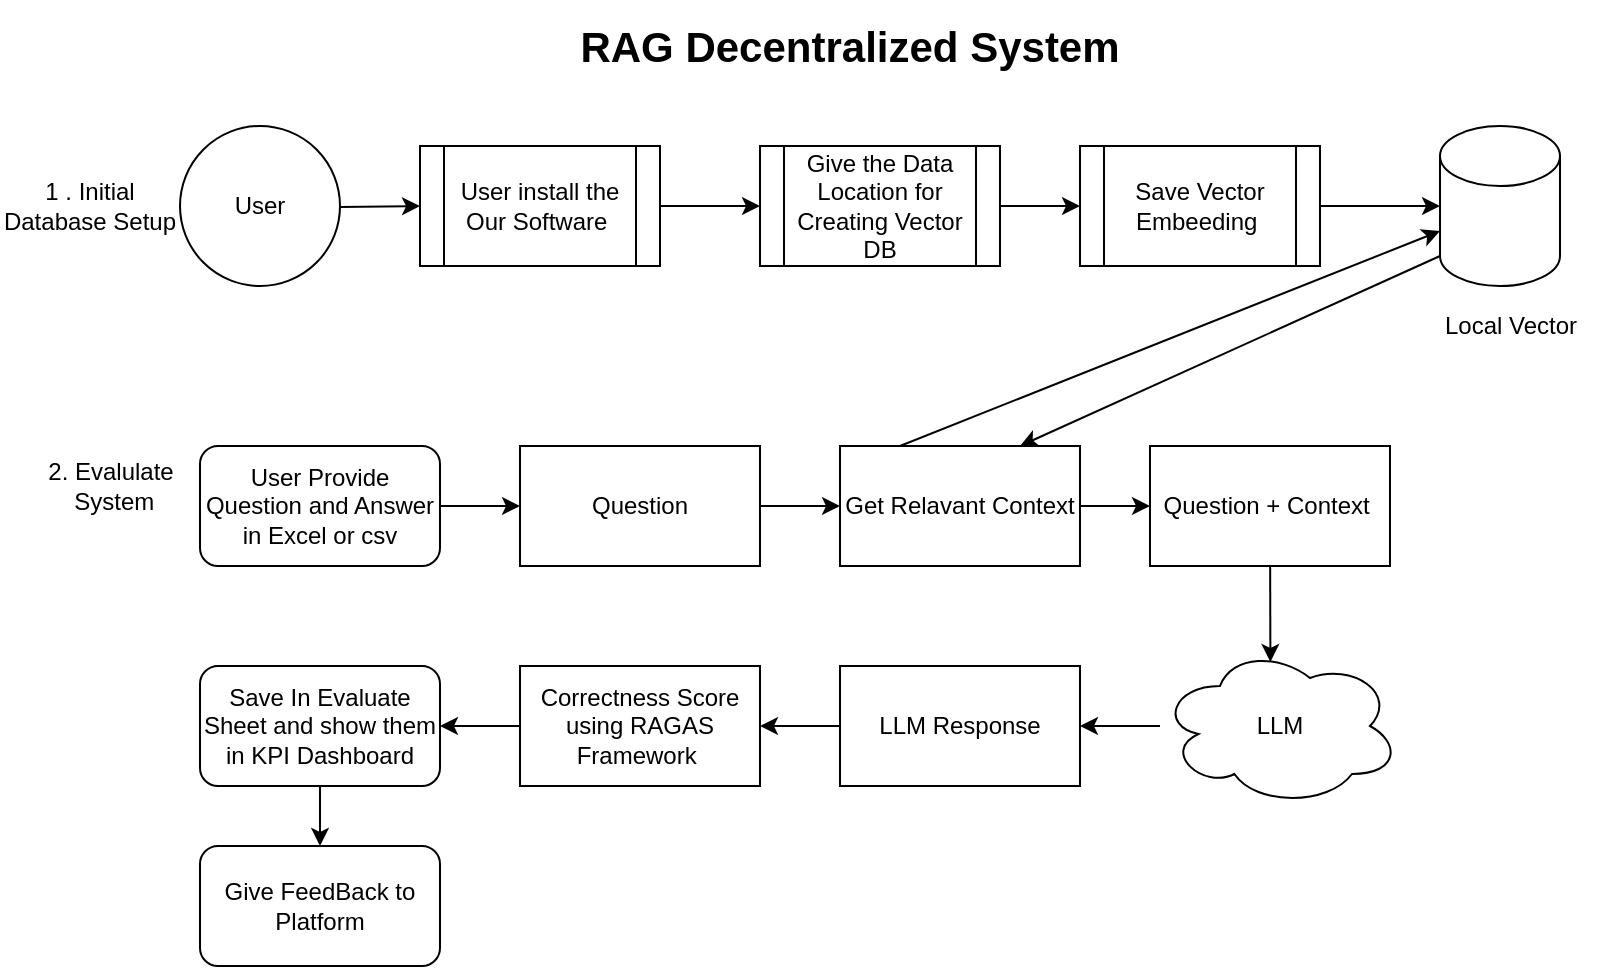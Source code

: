 <mxfile>
    <diagram id="QTuXeKHHwnC0Nvj3RcX8" name="RAG Decentralized">
        <mxGraphModel dx="722" dy="237" grid="0" gridSize="10" guides="1" tooltips="1" connect="1" arrows="1" fold="1" page="0" pageScale="1" pageWidth="850" pageHeight="1100" math="0" shadow="0">
            <root>
                <mxCell id="0"/>
                <mxCell id="1" parent="0"/>
                <mxCell id="vz62EqYZywwMSQRarwAM-5" style="edgeStyle=none;html=1;entryX=0;entryY=0.5;entryDx=0;entryDy=0;" parent="1" source="vz62EqYZywwMSQRarwAM-1" target="vz62EqYZywwMSQRarwAM-10" edge="1">
                    <mxGeometry relative="1" as="geometry">
                        <mxPoint x="260" y="180" as="targetPoint"/>
                    </mxGeometry>
                </mxCell>
                <mxCell id="vz62EqYZywwMSQRarwAM-1" value="User" style="ellipse;whiteSpace=wrap;html=1;aspect=fixed;" parent="1" vertex="1">
                    <mxGeometry x="100" y="140" width="80" height="80" as="geometry"/>
                </mxCell>
                <mxCell id="zdQJ3GTCQG3bpF3IqwRa-15" style="edgeStyle=none;html=1;exitX=0;exitY=1;exitDx=0;exitDy=-15;exitPerimeter=0;entryX=0.75;entryY=0;entryDx=0;entryDy=0;" parent="1" source="vz62EqYZywwMSQRarwAM-2" target="zdQJ3GTCQG3bpF3IqwRa-13" edge="1">
                    <mxGeometry relative="1" as="geometry"/>
                </mxCell>
                <mxCell id="vz62EqYZywwMSQRarwAM-2" value="" style="shape=cylinder3;whiteSpace=wrap;html=1;boundedLbl=1;backgroundOutline=1;size=15;" parent="1" vertex="1">
                    <mxGeometry x="730" y="140" width="60" height="80" as="geometry"/>
                </mxCell>
                <mxCell id="vz62EqYZywwMSQRarwAM-3" value="Local Vector" style="text;html=1;align=center;verticalAlign=middle;resizable=0;points=[];autosize=1;strokeColor=none;fillColor=none;" parent="1" vertex="1">
                    <mxGeometry x="720" y="225" width="90" height="30" as="geometry"/>
                </mxCell>
                <mxCell id="vz62EqYZywwMSQRarwAM-9" style="edgeStyle=none;html=1;entryX=0;entryY=0.5;entryDx=0;entryDy=0;exitX=1;exitY=0.5;exitDx=0;exitDy=0;" parent="1" source="vz62EqYZywwMSQRarwAM-10" target="vz62EqYZywwMSQRarwAM-8" edge="1">
                    <mxGeometry relative="1" as="geometry">
                        <mxPoint x="350" y="180" as="sourcePoint"/>
                    </mxGeometry>
                </mxCell>
                <mxCell id="vz62EqYZywwMSQRarwAM-13" style="edgeStyle=none;html=1;entryX=0;entryY=0.5;entryDx=0;entryDy=0;" parent="1" source="vz62EqYZywwMSQRarwAM-8" target="vz62EqYZywwMSQRarwAM-12" edge="1">
                    <mxGeometry relative="1" as="geometry"/>
                </mxCell>
                <mxCell id="vz62EqYZywwMSQRarwAM-8" value="Give the Data Location for Creating Vector DB" style="shape=process;whiteSpace=wrap;html=1;backgroundOutline=1;" parent="1" vertex="1">
                    <mxGeometry x="390" y="150" width="120" height="60" as="geometry"/>
                </mxCell>
                <mxCell id="vz62EqYZywwMSQRarwAM-10" value="&lt;span style=&quot;&quot;&gt;User install the Our Software&amp;nbsp;&lt;/span&gt;" style="shape=process;whiteSpace=wrap;html=1;backgroundOutline=1;" parent="1" vertex="1">
                    <mxGeometry x="220" y="150" width="120" height="60" as="geometry"/>
                </mxCell>
                <mxCell id="zdQJ3GTCQG3bpF3IqwRa-1" style="edgeStyle=none;html=1;entryX=0;entryY=0.5;entryDx=0;entryDy=0;entryPerimeter=0;" parent="1" source="vz62EqYZywwMSQRarwAM-12" target="vz62EqYZywwMSQRarwAM-2" edge="1">
                    <mxGeometry relative="1" as="geometry"/>
                </mxCell>
                <mxCell id="vz62EqYZywwMSQRarwAM-12" value="Save Vector Embeeding&amp;nbsp;" style="shape=process;whiteSpace=wrap;html=1;backgroundOutline=1;" parent="1" vertex="1">
                    <mxGeometry x="550" y="150" width="120" height="60" as="geometry"/>
                </mxCell>
                <mxCell id="zdQJ3GTCQG3bpF3IqwRa-2" value="1 . Initial Database Setup" style="text;html=1;strokeColor=none;fillColor=none;align=center;verticalAlign=middle;whiteSpace=wrap;rounded=0;" parent="1" vertex="1">
                    <mxGeometry x="10" y="165" width="90" height="30" as="geometry"/>
                </mxCell>
                <mxCell id="zdQJ3GTCQG3bpF3IqwRa-3" value="2. Evalulate&lt;br&gt;&amp;nbsp;System" style="text;html=1;align=center;verticalAlign=middle;resizable=0;points=[];autosize=1;strokeColor=none;fillColor=none;" parent="1" vertex="1">
                    <mxGeometry x="20" y="300" width="90" height="40" as="geometry"/>
                </mxCell>
                <mxCell id="zdQJ3GTCQG3bpF3IqwRa-9" style="edgeStyle=none;html=1;" parent="1" source="zdQJ3GTCQG3bpF3IqwRa-8" edge="1">
                    <mxGeometry relative="1" as="geometry">
                        <mxPoint x="270" y="330" as="targetPoint"/>
                    </mxGeometry>
                </mxCell>
                <mxCell id="zdQJ3GTCQG3bpF3IqwRa-8" value="User Provide Question and Answer in Excel or csv" style="rounded=1;whiteSpace=wrap;html=1;" parent="1" vertex="1">
                    <mxGeometry x="110" y="300" width="120" height="60" as="geometry"/>
                </mxCell>
                <mxCell id="zdQJ3GTCQG3bpF3IqwRa-14" style="edgeStyle=none;html=1;entryX=0;entryY=0.5;entryDx=0;entryDy=0;" parent="1" source="zdQJ3GTCQG3bpF3IqwRa-12" target="zdQJ3GTCQG3bpF3IqwRa-13" edge="1">
                    <mxGeometry relative="1" as="geometry"/>
                </mxCell>
                <mxCell id="zdQJ3GTCQG3bpF3IqwRa-12" value="Question" style="rounded=0;whiteSpace=wrap;html=1;" parent="1" vertex="1">
                    <mxGeometry x="270" y="300" width="120" height="60" as="geometry"/>
                </mxCell>
                <mxCell id="zdQJ3GTCQG3bpF3IqwRa-16" style="edgeStyle=none;html=1;exitX=0.25;exitY=0;exitDx=0;exitDy=0;entryX=0;entryY=0;entryDx=0;entryDy=52.5;entryPerimeter=0;" parent="1" source="zdQJ3GTCQG3bpF3IqwRa-13" target="vz62EqYZywwMSQRarwAM-2" edge="1">
                    <mxGeometry relative="1" as="geometry"/>
                </mxCell>
                <mxCell id="zdQJ3GTCQG3bpF3IqwRa-20" style="edgeStyle=none;html=1;entryX=0;entryY=0.5;entryDx=0;entryDy=0;" parent="1" source="zdQJ3GTCQG3bpF3IqwRa-13" target="zdQJ3GTCQG3bpF3IqwRa-19" edge="1">
                    <mxGeometry relative="1" as="geometry"/>
                </mxCell>
                <mxCell id="zdQJ3GTCQG3bpF3IqwRa-13" value="Get Relavant Context" style="rounded=0;whiteSpace=wrap;html=1;" parent="1" vertex="1">
                    <mxGeometry x="430" y="300" width="120" height="60" as="geometry"/>
                </mxCell>
                <mxCell id="zdQJ3GTCQG3bpF3IqwRa-22" style="edgeStyle=none;html=1;" parent="1" source="zdQJ3GTCQG3bpF3IqwRa-18" edge="1">
                    <mxGeometry relative="1" as="geometry">
                        <mxPoint x="550" y="440" as="targetPoint"/>
                    </mxGeometry>
                </mxCell>
                <mxCell id="zdQJ3GTCQG3bpF3IqwRa-18" value="LLM" style="ellipse;shape=cloud;whiteSpace=wrap;html=1;" parent="1" vertex="1">
                    <mxGeometry x="590" y="400" width="120" height="80" as="geometry"/>
                </mxCell>
                <mxCell id="zdQJ3GTCQG3bpF3IqwRa-21" style="edgeStyle=none;html=1;entryX=0.46;entryY=0.1;entryDx=0;entryDy=0;entryPerimeter=0;" parent="1" source="zdQJ3GTCQG3bpF3IqwRa-19" target="zdQJ3GTCQG3bpF3IqwRa-18" edge="1">
                    <mxGeometry relative="1" as="geometry"/>
                </mxCell>
                <mxCell id="zdQJ3GTCQG3bpF3IqwRa-19" value="Question + Context&amp;nbsp;" style="rounded=0;whiteSpace=wrap;html=1;" parent="1" vertex="1">
                    <mxGeometry x="585" y="300" width="120" height="60" as="geometry"/>
                </mxCell>
                <mxCell id="zdQJ3GTCQG3bpF3IqwRa-24" style="edgeStyle=none;html=1;entryX=1;entryY=0.5;entryDx=0;entryDy=0;" parent="1" source="zdQJ3GTCQG3bpF3IqwRa-23" target="zdQJ3GTCQG3bpF3IqwRa-25" edge="1">
                    <mxGeometry relative="1" as="geometry">
                        <mxPoint x="400" y="440" as="targetPoint"/>
                    </mxGeometry>
                </mxCell>
                <mxCell id="zdQJ3GTCQG3bpF3IqwRa-23" value="LLM Response" style="rounded=0;whiteSpace=wrap;html=1;" parent="1" vertex="1">
                    <mxGeometry x="430" y="410" width="120" height="60" as="geometry"/>
                </mxCell>
                <mxCell id="zdQJ3GTCQG3bpF3IqwRa-27" style="edgeStyle=none;html=1;exitX=0;exitY=0.5;exitDx=0;exitDy=0;entryX=1;entryY=0.5;entryDx=0;entryDy=0;" parent="1" source="zdQJ3GTCQG3bpF3IqwRa-25" target="zdQJ3GTCQG3bpF3IqwRa-26" edge="1">
                    <mxGeometry relative="1" as="geometry"/>
                </mxCell>
                <mxCell id="zdQJ3GTCQG3bpF3IqwRa-25" value="Correctness Score using RAGAS Framework&amp;nbsp;" style="rounded=0;whiteSpace=wrap;html=1;" parent="1" vertex="1">
                    <mxGeometry x="270" y="410" width="120" height="60" as="geometry"/>
                </mxCell>
                <mxCell id="zdQJ3GTCQG3bpF3IqwRa-29" style="edgeStyle=none;html=1;entryX=0.5;entryY=0;entryDx=0;entryDy=0;" parent="1" source="zdQJ3GTCQG3bpF3IqwRa-26" target="zdQJ3GTCQG3bpF3IqwRa-31" edge="1">
                    <mxGeometry relative="1" as="geometry">
                        <mxPoint x="170" y="506.4" as="targetPoint"/>
                    </mxGeometry>
                </mxCell>
                <mxCell id="zdQJ3GTCQG3bpF3IqwRa-26" value="Save In Evaluate Sheet and show them in KPI Dashboard" style="rounded=1;whiteSpace=wrap;html=1;" parent="1" vertex="1">
                    <mxGeometry x="110" y="410" width="120" height="60" as="geometry"/>
                </mxCell>
                <mxCell id="zdQJ3GTCQG3bpF3IqwRa-31" value="Give FeedBack to Platform" style="rounded=1;whiteSpace=wrap;html=1;" parent="1" vertex="1">
                    <mxGeometry x="110" y="500" width="120" height="60" as="geometry"/>
                </mxCell>
                <mxCell id="h4mmhkENNE4BwUfoV_CP-1" value="&lt;b&gt;RAG Decentralized System&lt;/b&gt;" style="text;html=1;strokeColor=none;fillColor=none;align=center;verticalAlign=middle;whiteSpace=wrap;rounded=0;labelBackgroundColor=default;fontSize=21;" parent="1" vertex="1">
                    <mxGeometry x="267" y="77" width="336" height="45" as="geometry"/>
                </mxCell>
            </root>
        </mxGraphModel>
    </diagram>
    <diagram id="W0rQa0zlwKArI2q0b6Wr" name="type of node">
        <mxGraphModel dx="722" dy="563" grid="0" gridSize="10" guides="1" tooltips="1" connect="1" arrows="1" fold="1" page="0" pageScale="1" pageWidth="850" pageHeight="1100" math="0" shadow="0">
            <root>
                <mxCell id="0"/>
                <mxCell id="1" parent="0"/>
                <mxCell id="JFxw0I-Zwgq-e7rg5Mr8-3" value="" style="edgeStyle=none;html=1;fontSize=21;fontColor=default;" parent="1" source="JFxw0I-Zwgq-e7rg5Mr8-1" target="JFxw0I-Zwgq-e7rg5Mr8-2" edge="1">
                    <mxGeometry relative="1" as="geometry"/>
                </mxCell>
                <mxCell id="JFxw0I-Zwgq-e7rg5Mr8-7" style="edgeStyle=none;html=1;exitX=0.75;exitY=1;exitDx=0;exitDy=0;entryX=0.353;entryY=0;entryDx=0;entryDy=0;entryPerimeter=0;fontSize=21;fontColor=default;" parent="1" source="JFxw0I-Zwgq-e7rg5Mr8-1" target="JFxw0I-Zwgq-e7rg5Mr8-5" edge="1">
                    <mxGeometry relative="1" as="geometry"/>
                </mxCell>
                <mxCell id="JFxw0I-Zwgq-e7rg5Mr8-1" value="Types of Node" style="rounded=0;whiteSpace=wrap;html=1;labelBackgroundColor=none;labelBorderColor=none;fontSize=21;fontColor=default;" parent="1" vertex="1">
                    <mxGeometry x="360" y="40" width="140" height="70" as="geometry"/>
                </mxCell>
                <mxCell id="JFxw0I-Zwgq-e7rg5Mr8-2" value="Data Node" style="whiteSpace=wrap;html=1;fontSize=21;rounded=0;labelBackgroundColor=none;labelBorderColor=none;" parent="1" vertex="1">
                    <mxGeometry x="220" y="160" width="120" height="60" as="geometry"/>
                </mxCell>
                <mxCell id="JFxw0I-Zwgq-e7rg5Mr8-5" value="Training Node" style="whiteSpace=wrap;html=1;fontSize=21;rounded=0;labelBackgroundColor=none;labelBorderColor=none;" parent="1" vertex="1">
                    <mxGeometry x="510" y="160" width="120" height="60" as="geometry"/>
                </mxCell>
            </root>
        </mxGraphModel>
    </diagram>
    <diagram id="cRAr8e-IKuX_W3Fj7rg3" name="communication">
        <mxGraphModel dx="722" dy="563" grid="1" gridSize="10" guides="1" tooltips="1" connect="1" arrows="1" fold="1" page="1" pageScale="1" pageWidth="850" pageHeight="1100" math="0" shadow="0">
            <root>
                <mxCell id="0"/>
                <mxCell id="1" parent="0"/>
                <mxCell id="qg8blu5Un7BhFj0fCh2t-1" value="List of Message" style="swimlane;fontStyle=0;childLayout=stackLayout;horizontal=1;startSize=30;horizontalStack=0;resizeParent=1;resizeParentMax=0;resizeLast=0;collapsible=1;marginBottom=0;whiteSpace=wrap;html=1;" parent="1" vertex="1">
                    <mxGeometry x="90" y="40" width="140" height="120" as="geometry"/>
                </mxCell>
                <mxCell id="qg8blu5Un7BhFj0fCh2t-2" value="Send" style="text;strokeColor=none;fillColor=none;align=left;verticalAlign=middle;spacingLeft=4;spacingRight=4;overflow=hidden;points=[[0,0.5],[1,0.5]];portConstraint=eastwest;rotatable=0;whiteSpace=wrap;html=1;" parent="qg8blu5Un7BhFj0fCh2t-1" vertex="1">
                    <mxGeometry y="30" width="140" height="30" as="geometry"/>
                </mxCell>
                <mxCell id="qg8blu5Un7BhFj0fCh2t-3" value="receive_request" style="text;strokeColor=none;fillColor=none;align=left;verticalAlign=middle;spacingLeft=4;spacingRight=4;overflow=hidden;points=[[0,0.5],[1,0.5]];portConstraint=eastwest;rotatable=0;whiteSpace=wrap;html=1;" parent="qg8blu5Un7BhFj0fCh2t-1" vertex="1">
                    <mxGeometry y="60" width="140" height="30" as="geometry"/>
                </mxCell>
                <mxCell id="qg8blu5Un7BhFj0fCh2t-4" value="Item 3" style="text;strokeColor=none;fillColor=none;align=left;verticalAlign=middle;spacingLeft=4;spacingRight=4;overflow=hidden;points=[[0,0.5],[1,0.5]];portConstraint=eastwest;rotatable=0;whiteSpace=wrap;html=1;" parent="qg8blu5Un7BhFj0fCh2t-1" vertex="1">
                    <mxGeometry y="90" width="140" height="30" as="geometry"/>
                </mxCell>
                <mxCell id="qg8blu5Un7BhFj0fCh2t-5" value="" style="shape=table;html=1;whiteSpace=wrap;startSize=0;container=1;collapsible=0;childLayout=tableLayout;columnLines=0;rowLines=0;" parent="1" vertex="1">
                    <mxGeometry x="290" y="40" width="180" height="120" as="geometry"/>
                </mxCell>
                <mxCell id="qg8blu5Un7BhFj0fCh2t-6" value="" style="shape=tableRow;horizontal=0;startSize=0;swimlaneHead=0;swimlaneBody=0;top=0;left=0;bottom=0;right=0;collapsible=0;dropTarget=0;fillColor=none;points=[[0,0.5],[1,0.5]];portConstraint=eastwest;" parent="qg8blu5Un7BhFj0fCh2t-5" vertex="1">
                    <mxGeometry width="180" height="40" as="geometry"/>
                </mxCell>
                <mxCell id="qg8blu5Un7BhFj0fCh2t-7" value="query" style="shape=partialRectangle;html=1;whiteSpace=wrap;connectable=0;fillColor=none;top=0;left=0;bottom=0;right=0;overflow=hidden;fontSize=12;" parent="qg8blu5Un7BhFj0fCh2t-6" vertex="1">
                    <mxGeometry width="60" height="40" as="geometry">
                        <mxRectangle width="60" height="40" as="alternateBounds"/>
                    </mxGeometry>
                </mxCell>
                <mxCell id="qg8blu5Un7BhFj0fCh2t-8" value="node_ip" style="shape=partialRectangle;html=1;whiteSpace=wrap;connectable=0;fillColor=none;top=0;left=0;bottom=0;right=0;overflow=hidden;fontSize=12;" parent="qg8blu5Un7BhFj0fCh2t-6" vertex="1">
                    <mxGeometry x="60" width="60" height="40" as="geometry">
                        <mxRectangle width="60" height="40" as="alternateBounds"/>
                    </mxGeometry>
                </mxCell>
                <mxCell id="qg8blu5Un7BhFj0fCh2t-9" value="Value 3" style="shape=partialRectangle;html=1;whiteSpace=wrap;connectable=0;fillColor=none;top=0;left=0;bottom=0;right=0;overflow=hidden;fontSize=12;" parent="qg8blu5Un7BhFj0fCh2t-6" vertex="1">
                    <mxGeometry x="120" width="60" height="40" as="geometry">
                        <mxRectangle width="60" height="40" as="alternateBounds"/>
                    </mxGeometry>
                </mxCell>
                <mxCell id="qg8blu5Un7BhFj0fCh2t-10" value="" style="shape=tableRow;horizontal=0;startSize=0;swimlaneHead=0;swimlaneBody=0;top=0;left=0;bottom=0;right=0;collapsible=0;dropTarget=0;fillColor=none;points=[[0,0.5],[1,0.5]];portConstraint=eastwest;" parent="qg8blu5Un7BhFj0fCh2t-5" vertex="1">
                    <mxGeometry y="40" width="180" height="40" as="geometry"/>
                </mxCell>
                <mxCell id="qg8blu5Un7BhFj0fCh2t-11" value="Value 4" style="shape=partialRectangle;html=1;whiteSpace=wrap;connectable=0;fillColor=none;top=0;left=0;bottom=0;right=0;overflow=hidden;fontSize=12;" parent="qg8blu5Un7BhFj0fCh2t-10" vertex="1">
                    <mxGeometry width="60" height="40" as="geometry">
                        <mxRectangle width="60" height="40" as="alternateBounds"/>
                    </mxGeometry>
                </mxCell>
                <mxCell id="qg8blu5Un7BhFj0fCh2t-12" value="Value 5" style="shape=partialRectangle;html=1;whiteSpace=wrap;connectable=0;fillColor=none;top=0;left=0;bottom=0;right=0;overflow=hidden;fontSize=12;" parent="qg8blu5Un7BhFj0fCh2t-10" vertex="1">
                    <mxGeometry x="60" width="60" height="40" as="geometry">
                        <mxRectangle width="60" height="40" as="alternateBounds"/>
                    </mxGeometry>
                </mxCell>
                <mxCell id="qg8blu5Un7BhFj0fCh2t-13" value="Value 6" style="shape=partialRectangle;html=1;whiteSpace=wrap;connectable=0;fillColor=none;top=0;left=0;bottom=0;right=0;overflow=hidden;fontSize=12;" parent="qg8blu5Un7BhFj0fCh2t-10" vertex="1">
                    <mxGeometry x="120" width="60" height="40" as="geometry">
                        <mxRectangle width="60" height="40" as="alternateBounds"/>
                    </mxGeometry>
                </mxCell>
                <mxCell id="qg8blu5Un7BhFj0fCh2t-14" value="" style="shape=tableRow;horizontal=0;startSize=0;swimlaneHead=0;swimlaneBody=0;top=0;left=0;bottom=0;right=0;collapsible=0;dropTarget=0;fillColor=none;points=[[0,0.5],[1,0.5]];portConstraint=eastwest;" parent="qg8blu5Un7BhFj0fCh2t-5" vertex="1">
                    <mxGeometry y="80" width="180" height="40" as="geometry"/>
                </mxCell>
                <mxCell id="qg8blu5Un7BhFj0fCh2t-15" value="Value 7" style="shape=partialRectangle;html=1;whiteSpace=wrap;connectable=0;fillColor=none;top=0;left=0;bottom=0;right=0;overflow=hidden;fontSize=12;" parent="qg8blu5Un7BhFj0fCh2t-14" vertex="1">
                    <mxGeometry width="60" height="40" as="geometry">
                        <mxRectangle width="60" height="40" as="alternateBounds"/>
                    </mxGeometry>
                </mxCell>
                <mxCell id="qg8blu5Un7BhFj0fCh2t-16" value="Value 8" style="shape=partialRectangle;html=1;whiteSpace=wrap;connectable=0;fillColor=none;top=0;left=0;bottom=0;right=0;overflow=hidden;fontSize=12;" parent="qg8blu5Un7BhFj0fCh2t-14" vertex="1">
                    <mxGeometry x="60" width="60" height="40" as="geometry">
                        <mxRectangle width="60" height="40" as="alternateBounds"/>
                    </mxGeometry>
                </mxCell>
                <mxCell id="qg8blu5Un7BhFj0fCh2t-17" value="Value 9" style="shape=partialRectangle;html=1;whiteSpace=wrap;connectable=0;fillColor=none;top=0;left=0;bottom=0;right=0;overflow=hidden;fontSize=12;" parent="qg8blu5Un7BhFj0fCh2t-14" vertex="1">
                    <mxGeometry x="120" width="60" height="40" as="geometry">
                        <mxRectangle width="60" height="40" as="alternateBounds"/>
                    </mxGeometry>
                </mxCell>
            </root>
        </mxGraphModel>
    </diagram>
    <diagram id="q8XxfMpnBjDMExNd1DMb" name="System Component">
        <mxGraphModel dx="2605" dy="1408" grid="0" gridSize="10" guides="1" tooltips="1" connect="1" arrows="1" fold="1" page="0" pageScale="1" pageWidth="850" pageHeight="1100" math="0" shadow="0">
            <root>
                <mxCell id="0"/>
                <mxCell id="1" parent="0"/>
                <mxCell id="6mBRhykkJuLuQA3UPXTa-14" style="edgeStyle=none;html=1;entryX=0.5;entryY=0;entryDx=0;entryDy=0;fontSize=19;" parent="1" source="6mBRhykkJuLuQA3UPXTa-1" target="6mBRhykkJuLuQA3UPXTa-26" edge="1">
                    <mxGeometry relative="1" as="geometry">
                        <mxPoint x="-88.75" y="370" as="targetPoint"/>
                        <Array as="points">
                            <mxPoint x="-265" y="240"/>
                        </Array>
                    </mxGeometry>
                </mxCell>
                <mxCell id="6mBRhykkJuLuQA3UPXTa-1" value="" style="rounded=1;whiteSpace=wrap;html=1;" parent="1" vertex="1">
                    <mxGeometry x="150" y="80" width="550" height="330" as="geometry"/>
                </mxCell>
                <mxCell id="vQjPXFGmAozZImZGQckt-19" style="edgeStyle=none;html=1;exitX=1;exitY=0.5;exitDx=0;exitDy=0;entryX=0;entryY=0.5;entryDx=0;entryDy=0;" parent="1" source="vQjPXFGmAozZImZGQckt-2" target="vQjPXFGmAozZImZGQckt-4" edge="1">
                    <mxGeometry relative="1" as="geometry"/>
                </mxCell>
                <mxCell id="vQjPXFGmAozZImZGQckt-2" value="Node 2" style="ellipse;whiteSpace=wrap;html=1;aspect=fixed;fillColor=#60a917;fontColor=#ffffff;strokeColor=#2D7600;" parent="1" vertex="1">
                    <mxGeometry x="210" y="305" width="80" height="80" as="geometry"/>
                </mxCell>
                <mxCell id="vQjPXFGmAozZImZGQckt-3" style="edgeStyle=none;html=1;exitX=0.5;exitY=0;exitDx=0;exitDy=0;" parent="1" source="vQjPXFGmAozZImZGQckt-4" target="vQjPXFGmAozZImZGQckt-15" edge="1">
                    <mxGeometry relative="1" as="geometry">
                        <mxPoint x="491.5" y="165" as="targetPoint"/>
                    </mxGeometry>
                </mxCell>
                <mxCell id="vQjPXFGmAozZImZGQckt-4" value="Node 3" style="ellipse;whiteSpace=wrap;html=1;aspect=fixed;fillColor=#60a917;fontColor=#ffffff;strokeColor=#2D7600;" parent="1" vertex="1">
                    <mxGeometry x="575" y="305" width="80" height="80" as="geometry"/>
                </mxCell>
                <mxCell id="vQjPXFGmAozZImZGQckt-18" style="edgeStyle=none;html=1;exitX=0;exitY=1;exitDx=0;exitDy=0;entryX=0.5;entryY=0;entryDx=0;entryDy=0;" parent="1" source="vQjPXFGmAozZImZGQckt-15" target="vQjPXFGmAozZImZGQckt-2" edge="1">
                    <mxGeometry relative="1" as="geometry"/>
                </mxCell>
                <mxCell id="vQjPXFGmAozZImZGQckt-15" value="Node 1" style="ellipse;whiteSpace=wrap;html=1;aspect=fixed;fillColor=#60a917;fontColor=#ffffff;strokeColor=#2D7600;" parent="1" vertex="1">
                    <mxGeometry x="375" y="140" width="80" height="80" as="geometry"/>
                </mxCell>
                <mxCell id="vQjPXFGmAozZImZGQckt-20" value="&lt;p style=&quot;box-sizing: border-box; font-size: 14px; line-height: 20px; margin-bottom: 18px; font-family: &amp;quot;Google Sans Text&amp;quot;, &amp;quot;Helvetica Neue&amp;quot;, sans-serif; color: rgb(226, 226, 229); text-align: start; background-color: rgb(26, 28, 30);&quot; class=&quot;ng-star-inserted&quot;&gt;&lt;br&gt;&lt;/p&gt;" style="text;html=1;align=center;verticalAlign=middle;resizable=0;points=[];autosize=1;strokeColor=none;fillColor=none;" parent="1" vertex="1">
                    <mxGeometry x="355" y="435" width="20" height="70" as="geometry"/>
                </mxCell>
                <mxCell id="6mBRhykkJuLuQA3UPXTa-2" value="&lt;font style=&quot;font-size: 19px;&quot;&gt;Data Node(Local RAG)&lt;/font&gt;" style="text;html=1;align=center;verticalAlign=middle;resizable=0;points=[];autosize=1;strokeColor=none;fillColor=none;" parent="1" vertex="1">
                    <mxGeometry x="305" y="90" width="220" height="40" as="geometry"/>
                </mxCell>
                <mxCell id="6mBRhykkJuLuQA3UPXTa-12" style="edgeStyle=none;html=1;exitX=0;exitY=0.5;exitDx=0;exitDy=0;entryX=0.5;entryY=1;entryDx=0;entryDy=0;fontSize=19;" parent="1" source="6mBRhykkJuLuQA3UPXTa-3" target="6mBRhykkJuLuQA3UPXTa-26" edge="1">
                    <mxGeometry relative="1" as="geometry">
                        <mxPoint x="-90" y="680" as="targetPoint"/>
                        <Array as="points">
                            <mxPoint x="-265" y="865"/>
                        </Array>
                    </mxGeometry>
                </mxCell>
                <mxCell id="6mBRhykkJuLuQA3UPXTa-3" value="" style="rounded=1;whiteSpace=wrap;html=1;" parent="1" vertex="1">
                    <mxGeometry x="180.5" y="700" width="550" height="330" as="geometry"/>
                </mxCell>
                <mxCell id="6mBRhykkJuLuQA3UPXTa-4" style="edgeStyle=none;html=1;exitX=1;exitY=0.5;exitDx=0;exitDy=0;entryX=0;entryY=0.5;entryDx=0;entryDy=0;" parent="1" source="6mBRhykkJuLuQA3UPXTa-5" target="6mBRhykkJuLuQA3UPXTa-7" edge="1">
                    <mxGeometry relative="1" as="geometry"/>
                </mxCell>
                <mxCell id="6mBRhykkJuLuQA3UPXTa-5" value="Node 5" style="ellipse;whiteSpace=wrap;html=1;aspect=fixed;fillColor=#6a00ff;fontColor=#ffffff;strokeColor=#3700CC;" parent="1" vertex="1">
                    <mxGeometry x="240.5" y="925" width="80" height="80" as="geometry"/>
                </mxCell>
                <mxCell id="6mBRhykkJuLuQA3UPXTa-6" style="edgeStyle=none;html=1;exitX=0.5;exitY=0;exitDx=0;exitDy=0;" parent="1" source="6mBRhykkJuLuQA3UPXTa-7" target="6mBRhykkJuLuQA3UPXTa-9" edge="1">
                    <mxGeometry relative="1" as="geometry">
                        <mxPoint x="522" y="785" as="targetPoint"/>
                    </mxGeometry>
                </mxCell>
                <mxCell id="6mBRhykkJuLuQA3UPXTa-7" value="Node 6" style="ellipse;whiteSpace=wrap;html=1;aspect=fixed;fillColor=#6a00ff;fontColor=#ffffff;strokeColor=#3700CC;" parent="1" vertex="1">
                    <mxGeometry x="605.5" y="925" width="80" height="80" as="geometry"/>
                </mxCell>
                <mxCell id="6mBRhykkJuLuQA3UPXTa-8" style="edgeStyle=none;html=1;exitX=0;exitY=1;exitDx=0;exitDy=0;entryX=0.5;entryY=0;entryDx=0;entryDy=0;" parent="1" source="6mBRhykkJuLuQA3UPXTa-9" target="6mBRhykkJuLuQA3UPXTa-5" edge="1">
                    <mxGeometry relative="1" as="geometry"/>
                </mxCell>
                <mxCell id="6mBRhykkJuLuQA3UPXTa-9" value="Node 4" style="ellipse;whiteSpace=wrap;html=1;aspect=fixed;fillColor=#6a00ff;fontColor=#ffffff;strokeColor=#3700CC;" parent="1" vertex="1">
                    <mxGeometry x="405.5" y="760" width="80" height="80" as="geometry"/>
                </mxCell>
                <mxCell id="6mBRhykkJuLuQA3UPXTa-10" value="&lt;font style=&quot;font-size: 19px;&quot;&gt;Training Node(Fine Tune)&lt;/font&gt;" style="text;html=1;align=center;verticalAlign=middle;resizable=0;points=[];autosize=1;strokeColor=none;fillColor=none;" parent="1" vertex="1">
                    <mxGeometry x="335.5" y="710" width="240" height="40" as="geometry"/>
                </mxCell>
                <mxCell id="6mBRhykkJuLuQA3UPXTa-13" value="New Push Model&amp;nbsp;" style="text;html=1;align=center;verticalAlign=middle;resizable=0;points=[];autosize=1;strokeColor=none;fillColor=none;fontSize=19;rotation=0;" parent="1" vertex="1">
                    <mxGeometry x="-55" y="822" width="170" height="40" as="geometry"/>
                </mxCell>
                <mxCell id="6mBRhykkJuLuQA3UPXTa-15" value="Inference LLM" style="text;html=1;align=center;verticalAlign=middle;resizable=0;points=[];autosize=1;strokeColor=none;fillColor=none;fontSize=19;rotation=0;" parent="1" vertex="1">
                    <mxGeometry x="-35" y="200" width="140" height="40" as="geometry"/>
                </mxCell>
                <mxCell id="6mBRhykkJuLuQA3UPXTa-26" value="" style="rounded=1;whiteSpace=wrap;html=1;" parent="1" vertex="1">
                    <mxGeometry x="-540" y="370" width="550" height="330" as="geometry"/>
                </mxCell>
                <mxCell id="6mBRhykkJuLuQA3UPXTa-27" style="edgeStyle=none;html=1;exitX=1;exitY=0.5;exitDx=0;exitDy=0;entryX=0;entryY=0.5;entryDx=0;entryDy=0;" parent="1" source="6mBRhykkJuLuQA3UPXTa-28" target="6mBRhykkJuLuQA3UPXTa-30" edge="1">
                    <mxGeometry relative="1" as="geometry"/>
                </mxCell>
                <mxCell id="6mBRhykkJuLuQA3UPXTa-28" value="Node 8" style="ellipse;whiteSpace=wrap;html=1;aspect=fixed;fillColor=#1ba1e2;fontColor=#ffffff;strokeColor=#006EAF;" parent="1" vertex="1">
                    <mxGeometry x="-480" y="595" width="80" height="80" as="geometry"/>
                </mxCell>
                <mxCell id="6mBRhykkJuLuQA3UPXTa-29" style="edgeStyle=none;html=1;exitX=0.5;exitY=0;exitDx=0;exitDy=0;" parent="1" source="6mBRhykkJuLuQA3UPXTa-30" target="6mBRhykkJuLuQA3UPXTa-32" edge="1">
                    <mxGeometry relative="1" as="geometry">
                        <mxPoint x="-198.5" y="455" as="targetPoint"/>
                    </mxGeometry>
                </mxCell>
                <mxCell id="6mBRhykkJuLuQA3UPXTa-30" value="Node 9" style="ellipse;whiteSpace=wrap;html=1;aspect=fixed;fillColor=#1ba1e2;fontColor=#ffffff;strokeColor=#006EAF;" parent="1" vertex="1">
                    <mxGeometry x="-115" y="595" width="80" height="80" as="geometry"/>
                </mxCell>
                <mxCell id="6mBRhykkJuLuQA3UPXTa-31" style="edgeStyle=none;html=1;exitX=0;exitY=1;exitDx=0;exitDy=0;entryX=0.5;entryY=0;entryDx=0;entryDy=0;" parent="1" source="6mBRhykkJuLuQA3UPXTa-32" target="6mBRhykkJuLuQA3UPXTa-28" edge="1">
                    <mxGeometry relative="1" as="geometry"/>
                </mxCell>
                <mxCell id="6mBRhykkJuLuQA3UPXTa-32" value="Node 7" style="ellipse;whiteSpace=wrap;html=1;aspect=fixed;fillColor=#1ba1e2;fontColor=#ffffff;strokeColor=#006EAF;" parent="1" vertex="1">
                    <mxGeometry x="-315" y="430" width="80" height="80" as="geometry"/>
                </mxCell>
                <mxCell id="6mBRhykkJuLuQA3UPXTa-33" value="&lt;font style=&quot;font-size: 19px;&quot;&gt;LLM Node&lt;/font&gt;" style="text;html=1;align=center;verticalAlign=middle;resizable=0;points=[];autosize=1;strokeColor=none;fillColor=none;" parent="1" vertex="1">
                    <mxGeometry x="-330" y="380" width="110" height="40" as="geometry"/>
                </mxCell>
            </root>
        </mxGraphModel>
    </diagram>
    <diagram id="lSnb6qziTSy9BCmIeECZ" name="RAG">
        <mxGraphModel dx="1122" dy="237" grid="0" gridSize="10" guides="1" tooltips="1" connect="1" arrows="1" fold="1" page="0" pageScale="1" pageWidth="850" pageHeight="1100" math="0" shadow="0">
            <root>
                <mxCell id="0"/>
                <mxCell id="1" parent="0"/>
                <mxCell id="A5FFkPVDjF5swDsjYP88-14" value="" style="rounded=1;whiteSpace=wrap;html=1;fontSize=16;" parent="1" vertex="1">
                    <mxGeometry x="411" y="498" width="180" height="90" as="geometry"/>
                </mxCell>
                <mxCell id="ZecCLAwHOE5wMR8qMleY-2" style="edgeStyle=none;html=1;entryX=0.5;entryY=0;entryDx=0;entryDy=0;" parent="1" source="ZecCLAwHOE5wMR8qMleY-6" target="ZecCLAwHOE5wMR8qMleY-4" edge="1">
                    <mxGeometry relative="1" as="geometry">
                        <mxPoint x="200" y="425" as="targetPoint"/>
                    </mxGeometry>
                </mxCell>
                <mxCell id="ZecCLAwHOE5wMR8qMleY-20" style="edgeStyle=none;html=1;exitX=0.5;exitY=1;exitDx=0;exitDy=0;entryX=0.5;entryY=0;entryDx=0;entryDy=0;fontSize=19;" parent="1" source="ZecCLAwHOE5wMR8qMleY-4" target="ZecCLAwHOE5wMR8qMleY-19" edge="1">
                    <mxGeometry relative="1" as="geometry"/>
                </mxCell>
                <mxCell id="ZecCLAwHOE5wMR8qMleY-4" value="Query" style="rounded=1;whiteSpace=wrap;html=1;" parent="1" vertex="1">
                    <mxGeometry x="59" y="322.5" width="120" height="60" as="geometry"/>
                </mxCell>
                <mxCell id="ZecCLAwHOE5wMR8qMleY-5" value="" style="group" parent="1" vertex="1" connectable="0">
                    <mxGeometry x="91" y="197" width="50" height="90" as="geometry"/>
                </mxCell>
                <mxCell id="ZecCLAwHOE5wMR8qMleY-6" value="Actor" style="shape=umlActor;verticalLabelPosition=bottom;verticalAlign=top;html=1;outlineConnect=0;" parent="ZecCLAwHOE5wMR8qMleY-5" vertex="1">
                    <mxGeometry x="10" width="30" height="60" as="geometry"/>
                </mxCell>
                <mxCell id="ZecCLAwHOE5wMR8qMleY-7" value="User" style="text;html=1;align=center;verticalAlign=middle;resizable=0;points=[];autosize=1;strokeColor=#3700CC;fillColor=#6a00ff;fontColor=#ffffff;" parent="ZecCLAwHOE5wMR8qMleY-5" vertex="1">
                    <mxGeometry y="60" width="50" height="30" as="geometry"/>
                </mxCell>
                <mxCell id="ZecCLAwHOE5wMR8qMleY-30" style="edgeStyle=none;html=1;entryX=0.5;entryY=1;entryDx=0;entryDy=0;fontSize=19;" parent="1" source="ZecCLAwHOE5wMR8qMleY-9" target="ZecCLAwHOE5wMR8qMleY-15" edge="1">
                    <mxGeometry relative="1" as="geometry">
                        <Array as="points">
                            <mxPoint x="-64" y="810"/>
                        </Array>
                    </mxGeometry>
                </mxCell>
                <mxCell id="ZecCLAwHOE5wMR8qMleY-9" value="&lt;font color=&quot;#ffffff&quot;&gt;LLM&lt;/font&gt;" style="ellipse;shape=cloud;whiteSpace=wrap;html=1;fontSize=15;fontColor=#000000;fillColor=#fa6800;strokeColor=#C73500;" parent="1" vertex="1">
                    <mxGeometry x="59" y="770" width="120" height="80" as="geometry"/>
                </mxCell>
                <mxCell id="ZecCLAwHOE5wMR8qMleY-29" style="edgeStyle=none;html=1;exitX=0.5;exitY=1;exitDx=0;exitDy=0;entryX=0.498;entryY=0.105;entryDx=0;entryDy=0;entryPerimeter=0;fontSize=19;" parent="1" source="ZecCLAwHOE5wMR8qMleY-11" target="ZecCLAwHOE5wMR8qMleY-9" edge="1">
                    <mxGeometry relative="1" as="geometry"/>
                </mxCell>
                <mxCell id="ZecCLAwHOE5wMR8qMleY-11" value="&lt;font style=&quot;font-size: 12px;&quot;&gt;Query + context&lt;/font&gt;" style="rounded=1;whiteSpace=wrap;html=1;fontSize=15;fontColor=#FFFFFF;" parent="1" vertex="1">
                    <mxGeometry x="44" y="635" width="150" height="75" as="geometry"/>
                </mxCell>
                <mxCell id="ZecCLAwHOE5wMR8qMleY-31" style="edgeStyle=none;html=1;entryX=0;entryY=0.333;entryDx=0;entryDy=0;entryPerimeter=0;fontSize=19;" parent="1" source="ZecCLAwHOE5wMR8qMleY-15" target="ZecCLAwHOE5wMR8qMleY-6" edge="1">
                    <mxGeometry relative="1" as="geometry">
                        <Array as="points">
                            <mxPoint x="-64" y="219"/>
                        </Array>
                    </mxGeometry>
                </mxCell>
                <mxCell id="ZecCLAwHOE5wMR8qMleY-15" value="Result" style="rounded=1;whiteSpace=wrap;html=1;fontSize=12;fillColor=#0050ef;strokeColor=#001DBC;fontColor=#ffffff;" parent="1" vertex="1">
                    <mxGeometry x="-124" y="486" width="120" height="60" as="geometry"/>
                </mxCell>
                <mxCell id="ZecCLAwHOE5wMR8qMleY-21" style="edgeStyle=none;html=1;exitX=0.5;exitY=1;exitDx=0;exitDy=0;entryX=0.5;entryY=0;entryDx=0;entryDy=0;fontSize=19;" parent="1" source="ZecCLAwHOE5wMR8qMleY-19" target="ZecCLAwHOE5wMR8qMleY-22" edge="1">
                    <mxGeometry relative="1" as="geometry">
                        <mxPoint x="119" y="510" as="targetPoint"/>
                    </mxGeometry>
                </mxCell>
                <mxCell id="A5FFkPVDjF5swDsjYP88-21" style="edgeStyle=none;html=1;exitX=1;exitY=0.25;exitDx=0;exitDy=0;entryX=0;entryY=0;entryDx=0;entryDy=15;entryPerimeter=0;fontSize=14;" parent="1" source="ZecCLAwHOE5wMR8qMleY-19" target="A5FFkPVDjF5swDsjYP88-19" edge="1">
                    <mxGeometry relative="1" as="geometry"/>
                </mxCell>
                <mxCell id="ZecCLAwHOE5wMR8qMleY-19" value="&lt;span style=&quot;font-size: 12px;&quot;&gt;&amp;nbsp;get revelant Context from&amp;nbsp;&lt;/span&gt;&lt;br style=&quot;font-size: 12px;&quot;&gt;&lt;span style=&quot;font-size: 12px;&quot;&gt;local vector&lt;/span&gt;" style="rounded=1;whiteSpace=wrap;html=1;fontSize=15;fontColor=#FFFFFF;" parent="1" vertex="1">
                    <mxGeometry x="59" y="411" width="120" height="60" as="geometry"/>
                </mxCell>
                <mxCell id="ZecCLAwHOE5wMR8qMleY-28" style="edgeStyle=none;html=1;exitX=0.5;exitY=1;exitDx=0;exitDy=0;entryX=0.5;entryY=0;entryDx=0;entryDy=0;fontSize=19;" parent="1" source="ZecCLAwHOE5wMR8qMleY-22" target="ZecCLAwHOE5wMR8qMleY-11" edge="1">
                    <mxGeometry relative="1" as="geometry"/>
                </mxCell>
                <mxCell id="ZecCLAwHOE5wMR8qMleY-33" style="edgeStyle=none;html=1;fontSize=19;entryX=0;entryY=0.5;entryDx=0;entryDy=0;" parent="1" source="ZecCLAwHOE5wMR8qMleY-22" target="ZecCLAwHOE5wMR8qMleY-35" edge="1">
                    <mxGeometry relative="1" as="geometry">
                        <mxPoint x="328" y="548" as="targetPoint"/>
                    </mxGeometry>
                </mxCell>
                <mxCell id="ZecCLAwHOE5wMR8qMleY-22" value="&lt;font style=&quot;font-size: 14px;&quot;&gt;if score &amp;gt; 80%&amp;nbsp;&amp;nbsp;&lt;/font&gt;" style="rhombus;whiteSpace=wrap;html=1;fontSize=19;" parent="1" vertex="1">
                    <mxGeometry x="62" y="506" width="112.98" height="79" as="geometry"/>
                </mxCell>
                <mxCell id="ZecCLAwHOE5wMR8qMleY-32" value="yes" style="text;html=1;align=center;verticalAlign=middle;resizable=0;points=[];autosize=1;strokeColor=none;fillColor=none;fontSize=19;" parent="1" vertex="1">
                    <mxGeometry x="123" y="585" width="48" height="35" as="geometry"/>
                </mxCell>
                <mxCell id="A5FFkPVDjF5swDsjYP88-15" style="edgeStyle=none;html=1;entryX=0;entryY=0.5;entryDx=0;entryDy=0;fontSize=16;" parent="1" source="ZecCLAwHOE5wMR8qMleY-35" target="A5FFkPVDjF5swDsjYP88-14" edge="1">
                    <mxGeometry relative="1" as="geometry"/>
                </mxCell>
                <mxCell id="ZecCLAwHOE5wMR8qMleY-35" value="&lt;span style=&quot;color: rgb(240, 240, 240); font-size: 13px;&quot;&gt;send request to network&lt;/span&gt;" style="rounded=1;whiteSpace=wrap;html=1;fontSize=15;fontColor=#FFFFFF;" parent="1" vertex="1">
                    <mxGeometry x="246" y="513" width="120" height="60" as="geometry"/>
                </mxCell>
                <mxCell id="ZecCLAwHOE5wMR8qMleY-36" value="No" style="text;html=1;align=center;verticalAlign=middle;resizable=0;points=[];autosize=1;strokeColor=none;fillColor=none;fontSize=16;" parent="1" vertex="1">
                    <mxGeometry x="195" y="515" width="38" height="31" as="geometry"/>
                </mxCell>
                <mxCell id="A5FFkPVDjF5swDsjYP88-11" style="edgeStyle=none;html=1;exitX=1;exitY=1;exitDx=0;exitDy=0;entryX=0;entryY=0;entryDx=0;entryDy=0;fontSize=16;" parent="1" source="A5FFkPVDjF5swDsjYP88-8" target="A5FFkPVDjF5swDsjYP88-9" edge="1">
                    <mxGeometry relative="1" as="geometry"/>
                </mxCell>
                <mxCell id="A5FFkPVDjF5swDsjYP88-12" value="" style="edgeStyle=none;html=1;fontSize=16;" parent="1" source="A5FFkPVDjF5swDsjYP88-8" target="A5FFkPVDjF5swDsjYP88-10" edge="1">
                    <mxGeometry relative="1" as="geometry"/>
                </mxCell>
                <mxCell id="A5FFkPVDjF5swDsjYP88-8" value="" style="ellipse;whiteSpace=wrap;html=1;aspect=fixed;fontSize=16;fillColor=#60a917;fontColor=#ffffff;strokeColor=#2D7600;" parent="1" vertex="1">
                    <mxGeometry x="449" y="508.25" width="30" height="30" as="geometry"/>
                </mxCell>
                <mxCell id="A5FFkPVDjF5swDsjYP88-13" style="edgeStyle=none;html=1;entryX=0.5;entryY=1;entryDx=0;entryDy=0;fontSize=16;" parent="1" source="A5FFkPVDjF5swDsjYP88-9" target="A5FFkPVDjF5swDsjYP88-10" edge="1">
                    <mxGeometry relative="1" as="geometry"/>
                </mxCell>
                <mxCell id="A5FFkPVDjF5swDsjYP88-9" value="" style="ellipse;whiteSpace=wrap;html=1;aspect=fixed;fontSize=16;fillColor=#60a917;fontColor=#ffffff;strokeColor=#2D7600;" parent="1" vertex="1">
                    <mxGeometry x="479" y="547.75" width="30" height="30" as="geometry"/>
                </mxCell>
                <mxCell id="A5FFkPVDjF5swDsjYP88-10" value="" style="ellipse;whiteSpace=wrap;html=1;aspect=fixed;fontSize=16;fillColor=#60a917;fontColor=#ffffff;strokeColor=#2D7600;" parent="1" vertex="1">
                    <mxGeometry x="508" y="510.25" width="30" height="30" as="geometry"/>
                </mxCell>
                <mxCell id="A5FFkPVDjF5swDsjYP88-18" style="edgeStyle=none;html=1;entryX=1;entryY=0.5;entryDx=0;entryDy=0;fontSize=15;" parent="1" source="A5FFkPVDjF5swDsjYP88-17" target="ZecCLAwHOE5wMR8qMleY-11" edge="1">
                    <mxGeometry relative="1" as="geometry">
                        <Array as="points">
                            <mxPoint x="490" y="675"/>
                        </Array>
                    </mxGeometry>
                </mxCell>
                <mxCell id="A5FFkPVDjF5swDsjYP88-17" value="&lt;font style=&quot;font-size: 15px;&quot;&gt;Data Node Network&lt;/font&gt;" style="text;html=1;align=center;verticalAlign=middle;resizable=0;points=[];autosize=1;strokeColor=none;fillColor=none;fontSize=16;" parent="1" vertex="1">
                    <mxGeometry x="415" y="590" width="149" height="32" as="geometry"/>
                </mxCell>
                <mxCell id="A5FFkPVDjF5swDsjYP88-22" style="edgeStyle=none;html=1;exitX=0;exitY=1;exitDx=0;exitDy=-15;exitPerimeter=0;entryX=1;entryY=0.75;entryDx=0;entryDy=0;fontSize=14;" parent="1" source="A5FFkPVDjF5swDsjYP88-19" target="ZecCLAwHOE5wMR8qMleY-19" edge="1">
                    <mxGeometry relative="1" as="geometry"/>
                </mxCell>
                <mxCell id="A5FFkPVDjF5swDsjYP88-19" value="Vector DB" style="shape=cylinder3;whiteSpace=wrap;html=1;boundedLbl=1;backgroundOutline=1;size=15;fillColor=#6d8764;fontColor=#ffffff;strokeColor=#3A5431;" parent="1" vertex="1">
                    <mxGeometry x="224" y="412" width="75" height="58.5" as="geometry"/>
                </mxCell>
                <mxCell id="A5FFkPVDjF5swDsjYP88-23" value="Context" style="text;html=1;align=center;verticalAlign=middle;resizable=0;points=[];autosize=1;strokeColor=none;fillColor=none;fontSize=14;" parent="1" vertex="1">
                    <mxGeometry x="287" y="673" width="66" height="29" as="geometry"/>
                </mxCell>
            </root>
        </mxGraphModel>
    </diagram>
    <diagram id="3MEPakjI6QUC6RqEWWU3" name="Initial Network">
        <mxGraphModel dx="722" dy="237" grid="0" gridSize="10" guides="1" tooltips="1" connect="1" arrows="1" fold="1" page="0" pageScale="1" pageWidth="850" pageHeight="1100" math="0" shadow="0">
            <root>
                <mxCell id="0"/>
                <mxCell id="1" parent="0"/>
                <mxCell id="p8Q1ojuRPe2LX309I53n-17" value="" style="rounded=0;whiteSpace=wrap;html=1;" parent="1" vertex="1">
                    <mxGeometry x="110" y="50" width="410" height="330" as="geometry"/>
                </mxCell>
                <mxCell id="p8Q1ojuRPe2LX309I53n-1" value="" style="ellipse;whiteSpace=wrap;html=1;aspect=fixed;fillColor=#6a00ff;fontColor=#ffffff;strokeColor=#3700CC;" parent="1" vertex="1">
                    <mxGeometry x="130" y="210" width="80" height="80" as="geometry"/>
                </mxCell>
                <mxCell id="p8Q1ojuRPe2LX309I53n-13" style="edgeStyle=none;html=1;" parent="1" source="p8Q1ojuRPe2LX309I53n-2" target="p8Q1ojuRPe2LX309I53n-9" edge="1">
                    <mxGeometry relative="1" as="geometry"/>
                </mxCell>
                <mxCell id="p8Q1ojuRPe2LX309I53n-2" value="Training&amp;nbsp; Node" style="text;html=1;align=center;verticalAlign=middle;resizable=0;points=[];autosize=1;strokeColor=none;fillColor=none;" parent="1" vertex="1">
                    <mxGeometry x="120" y="235" width="100" height="30" as="geometry"/>
                </mxCell>
                <mxCell id="p8Q1ojuRPe2LX309I53n-9" value="" style="outlineConnect=0;dashed=0;verticalLabelPosition=bottom;verticalAlign=top;align=center;html=1;shape=mxgraph.aws3.mqtt_protocol;fillColor=#5294CF;gradientColor=none;" parent="1" vertex="1">
                    <mxGeometry x="340" y="215" width="63" height="70" as="geometry"/>
                </mxCell>
                <mxCell id="p8Q1ojuRPe2LX309I53n-10" value="&amp;nbsp;Comunication network" style="text;html=1;align=center;verticalAlign=middle;resizable=0;points=[];autosize=1;strokeColor=none;fillColor=none;" parent="1" vertex="1">
                    <mxGeometry x="296.5" y="290" width="150" height="30" as="geometry"/>
                </mxCell>
                <mxCell id="p8Q1ojuRPe2LX309I53n-16" style="edgeStyle=none;html=1;exitX=1;exitY=1;exitDx=0;exitDy=0;" parent="1" source="p8Q1ojuRPe2LX309I53n-14" target="p8Q1ojuRPe2LX309I53n-9" edge="1">
                    <mxGeometry relative="1" as="geometry"/>
                </mxCell>
                <mxCell id="p8Q1ojuRPe2LX309I53n-14" value="" style="ellipse;whiteSpace=wrap;html=1;aspect=fixed;fillColor=#1ba1e2;fontColor=#ffffff;strokeColor=#006EAF;" parent="1" vertex="1">
                    <mxGeometry x="210" y="60" width="80" height="80" as="geometry"/>
                </mxCell>
                <mxCell id="p8Q1ojuRPe2LX309I53n-15" value="LLM&amp;nbsp; Node" style="text;html=1;align=center;verticalAlign=middle;resizable=0;points=[];autosize=1;strokeColor=none;fillColor=none;" parent="1" vertex="1">
                    <mxGeometry x="210" y="85" width="80" height="30" as="geometry"/>
                </mxCell>
                <mxCell id="p8Q1ojuRPe2LX309I53n-18" value="&lt;font style=&quot;font-size: 18px;&quot;&gt;Initial Network&lt;/font&gt;" style="text;html=1;align=center;verticalAlign=middle;resizable=0;points=[];autosize=1;strokeColor=none;fillColor=none;" parent="1" vertex="1">
                    <mxGeometry x="235" y="338" width="131" height="34" as="geometry"/>
                </mxCell>
                <mxCell id="p8Q1ojuRPe2LX309I53n-19" value="" style="rounded=0;whiteSpace=wrap;html=1;" parent="1" vertex="1">
                    <mxGeometry x="23" y="550" width="380" height="330" as="geometry"/>
                </mxCell>
                <mxCell id="p8Q1ojuRPe2LX309I53n-58" style="edgeStyle=none;html=1;exitX=1;exitY=0;exitDx=0;exitDy=0;entryX=0.5;entryY=1;entryDx=0;entryDy=0;" parent="1" source="p8Q1ojuRPe2LX309I53n-20" target="p8Q1ojuRPe2LX309I53n-26" edge="1">
                    <mxGeometry relative="1" as="geometry"/>
                </mxCell>
                <mxCell id="p8Q1ojuRPe2LX309I53n-20" value="" style="ellipse;whiteSpace=wrap;html=1;aspect=fixed;fillColor=#6a00ff;fontColor=#ffffff;strokeColor=#3700CC;" parent="1" vertex="1">
                    <mxGeometry x="43" y="710" width="80" height="80" as="geometry"/>
                </mxCell>
                <mxCell id="p8Q1ojuRPe2LX309I53n-21" style="edgeStyle=none;html=1;" parent="1" source="p8Q1ojuRPe2LX309I53n-22" target="p8Q1ojuRPe2LX309I53n-23" edge="1">
                    <mxGeometry relative="1" as="geometry"/>
                </mxCell>
                <mxCell id="p8Q1ojuRPe2LX309I53n-22" value="Training&amp;nbsp; Node" style="text;html=1;align=center;verticalAlign=middle;resizable=0;points=[];autosize=1;strokeColor=none;fillColor=none;" parent="1" vertex="1">
                    <mxGeometry x="33" y="735" width="100" height="30" as="geometry"/>
                </mxCell>
                <mxCell id="p8Q1ojuRPe2LX309I53n-23" value="" style="outlineConnect=0;dashed=0;verticalLabelPosition=bottom;verticalAlign=top;align=center;html=1;shape=mxgraph.aws3.mqtt_protocol;fillColor=#5294CF;gradientColor=none;" parent="1" vertex="1">
                    <mxGeometry x="253" y="715" width="63" height="70" as="geometry"/>
                </mxCell>
                <mxCell id="p8Q1ojuRPe2LX309I53n-24" value="&amp;nbsp;Comunication network" style="text;html=1;align=center;verticalAlign=middle;resizable=0;points=[];autosize=1;strokeColor=none;fillColor=none;" parent="1" vertex="1">
                    <mxGeometry x="209.5" y="790" width="150" height="30" as="geometry"/>
                </mxCell>
                <mxCell id="p8Q1ojuRPe2LX309I53n-25" style="edgeStyle=none;html=1;exitX=1;exitY=1;exitDx=0;exitDy=0;" parent="1" source="p8Q1ojuRPe2LX309I53n-26" target="p8Q1ojuRPe2LX309I53n-23" edge="1">
                    <mxGeometry relative="1" as="geometry"/>
                </mxCell>
                <mxCell id="p8Q1ojuRPe2LX309I53n-26" value="" style="ellipse;whiteSpace=wrap;html=1;aspect=fixed;fillColor=#1ba1e2;fontColor=#ffffff;strokeColor=#006EAF;" parent="1" vertex="1">
                    <mxGeometry x="123" y="560" width="80" height="80" as="geometry"/>
                </mxCell>
                <mxCell id="p8Q1ojuRPe2LX309I53n-27" value="LLM&amp;nbsp; Node" style="text;html=1;align=center;verticalAlign=middle;resizable=0;points=[];autosize=1;strokeColor=none;fillColor=none;" parent="1" vertex="1">
                    <mxGeometry x="123" y="585" width="80" height="30" as="geometry"/>
                </mxCell>
                <mxCell id="p8Q1ojuRPe2LX309I53n-30" style="edgeStyle=none;html=1;entryX=0.95;entryY=0.5;entryDx=0;entryDy=0;entryPerimeter=0;" parent="1" source="p8Q1ojuRPe2LX309I53n-29" target="p8Q1ojuRPe2LX309I53n-23" edge="1">
                    <mxGeometry relative="1" as="geometry"/>
                </mxCell>
                <mxCell id="p8Q1ojuRPe2LX309I53n-29" value="Node" style="ellipse;whiteSpace=wrap;html=1;aspect=fixed;fillColor=#60a917;fontColor=#ffffff;strokeColor=#2D7600;" parent="1" vertex="1">
                    <mxGeometry x="479" y="712" width="80" height="80" as="geometry"/>
                </mxCell>
                <mxCell id="p8Q1ojuRPe2LX309I53n-31" value="Join Request&amp;nbsp;" style="text;html=1;align=center;verticalAlign=middle;resizable=0;points=[];autosize=1;strokeColor=none;fillColor=none;" parent="1" vertex="1">
                    <mxGeometry x="370" y="710" width="100" height="30" as="geometry"/>
                </mxCell>
                <mxCell id="p8Q1ojuRPe2LX309I53n-44" value="" style="rounded=0;whiteSpace=wrap;html=1;" parent="1" vertex="1">
                    <mxGeometry x="742" y="552" width="432" height="330" as="geometry"/>
                </mxCell>
                <mxCell id="p8Q1ojuRPe2LX309I53n-59" style="edgeStyle=none;html=1;exitX=0.5;exitY=0;exitDx=0;exitDy=0;entryX=0;entryY=1;entryDx=0;entryDy=0;" parent="1" source="p8Q1ojuRPe2LX309I53n-45" target="p8Q1ojuRPe2LX309I53n-51" edge="1">
                    <mxGeometry relative="1" as="geometry"/>
                </mxCell>
                <mxCell id="p8Q1ojuRPe2LX309I53n-45" value="" style="ellipse;whiteSpace=wrap;html=1;aspect=fixed;fillColor=#6a00ff;fontColor=#ffffff;strokeColor=#3700CC;" parent="1" vertex="1">
                    <mxGeometry x="762" y="712" width="80" height="80" as="geometry"/>
                </mxCell>
                <mxCell id="p8Q1ojuRPe2LX309I53n-46" style="edgeStyle=none;html=1;" parent="1" source="p8Q1ojuRPe2LX309I53n-47" target="p8Q1ojuRPe2LX309I53n-48" edge="1">
                    <mxGeometry relative="1" as="geometry"/>
                </mxCell>
                <mxCell id="p8Q1ojuRPe2LX309I53n-47" value="Training&amp;nbsp; Node" style="text;html=1;align=center;verticalAlign=middle;resizable=0;points=[];autosize=1;strokeColor=none;fillColor=none;" parent="1" vertex="1">
                    <mxGeometry x="752" y="737" width="100" height="30" as="geometry"/>
                </mxCell>
                <mxCell id="p8Q1ojuRPe2LX309I53n-48" value="" style="outlineConnect=0;dashed=0;verticalLabelPosition=bottom;verticalAlign=top;align=center;html=1;shape=mxgraph.aws3.mqtt_protocol;fillColor=#5294CF;gradientColor=none;" parent="1" vertex="1">
                    <mxGeometry x="928.5" y="662" width="63" height="70" as="geometry"/>
                </mxCell>
                <mxCell id="p8Q1ojuRPe2LX309I53n-50" style="edgeStyle=none;html=1;exitX=1;exitY=1;exitDx=0;exitDy=0;" parent="1" source="p8Q1ojuRPe2LX309I53n-51" target="p8Q1ojuRPe2LX309I53n-48" edge="1">
                    <mxGeometry relative="1" as="geometry"/>
                </mxCell>
                <mxCell id="p8Q1ojuRPe2LX309I53n-51" value="" style="ellipse;whiteSpace=wrap;html=1;aspect=fixed;fillColor=#1ba1e2;fontColor=#ffffff;strokeColor=#006EAF;" parent="1" vertex="1">
                    <mxGeometry x="842" y="562" width="80" height="80" as="geometry"/>
                </mxCell>
                <mxCell id="p8Q1ojuRPe2LX309I53n-52" value="LLM&amp;nbsp; Node" style="text;html=1;align=center;verticalAlign=middle;resizable=0;points=[];autosize=1;strokeColor=none;fillColor=none;" parent="1" vertex="1">
                    <mxGeometry x="842" y="587" width="80" height="30" as="geometry"/>
                </mxCell>
                <mxCell id="p8Q1ojuRPe2LX309I53n-53" style="edgeStyle=none;html=1;entryX=0.95;entryY=0.5;entryDx=0;entryDy=0;entryPerimeter=0;" parent="1" source="p8Q1ojuRPe2LX309I53n-54" target="p8Q1ojuRPe2LX309I53n-48" edge="1">
                    <mxGeometry relative="1" as="geometry"/>
                </mxCell>
                <mxCell id="p8Q1ojuRPe2LX309I53n-60" style="edgeStyle=none;html=1;" parent="1" source="p8Q1ojuRPe2LX309I53n-54" target="p8Q1ojuRPe2LX309I53n-52" edge="1">
                    <mxGeometry relative="1" as="geometry"/>
                </mxCell>
                <mxCell id="p8Q1ojuRPe2LX309I53n-61" style="edgeStyle=none;html=1;exitX=0.5;exitY=1;exitDx=0;exitDy=0;entryX=1;entryY=1;entryDx=0;entryDy=0;" parent="1" source="p8Q1ojuRPe2LX309I53n-54" target="p8Q1ojuRPe2LX309I53n-45" edge="1">
                    <mxGeometry relative="1" as="geometry"/>
                </mxCell>
                <mxCell id="p8Q1ojuRPe2LX309I53n-54" value="Node" style="ellipse;whiteSpace=wrap;html=1;aspect=fixed;fillColor=#60a917;fontColor=#ffffff;strokeColor=#2D7600;" parent="1" vertex="1">
                    <mxGeometry x="1078.5" y="662" width="80" height="80" as="geometry"/>
                </mxCell>
                <mxCell id="p8Q1ojuRPe2LX309I53n-62" value="&lt;font style=&quot;font-size: 18px;&quot;&gt;&lt;b&gt;After Join&amp;nbsp;&lt;/b&gt;&lt;/font&gt;&lt;b style=&quot;font-size: 18px;&quot;&gt;Network&lt;/b&gt;" style="text;html=1;align=center;verticalAlign=middle;resizable=0;points=[];autosize=1;strokeColor=none;fillColor=none;" parent="1" vertex="1">
                    <mxGeometry x="887" y="831" width="178" height="34" as="geometry"/>
                </mxCell>
                <mxCell id="p8Q1ojuRPe2LX309I53n-63" value="&lt;font style=&quot;font-size: 18px;&quot;&gt;&lt;b&gt;Before Join Network&lt;/b&gt;&lt;/font&gt;" style="text;html=1;align=center;verticalAlign=middle;resizable=0;points=[];autosize=1;strokeColor=none;fillColor=none;" parent="1" vertex="1">
                    <mxGeometry x="108" y="833" width="193" height="34" as="geometry"/>
                </mxCell>
            </root>
        </mxGraphModel>
    </diagram>
</mxfile>